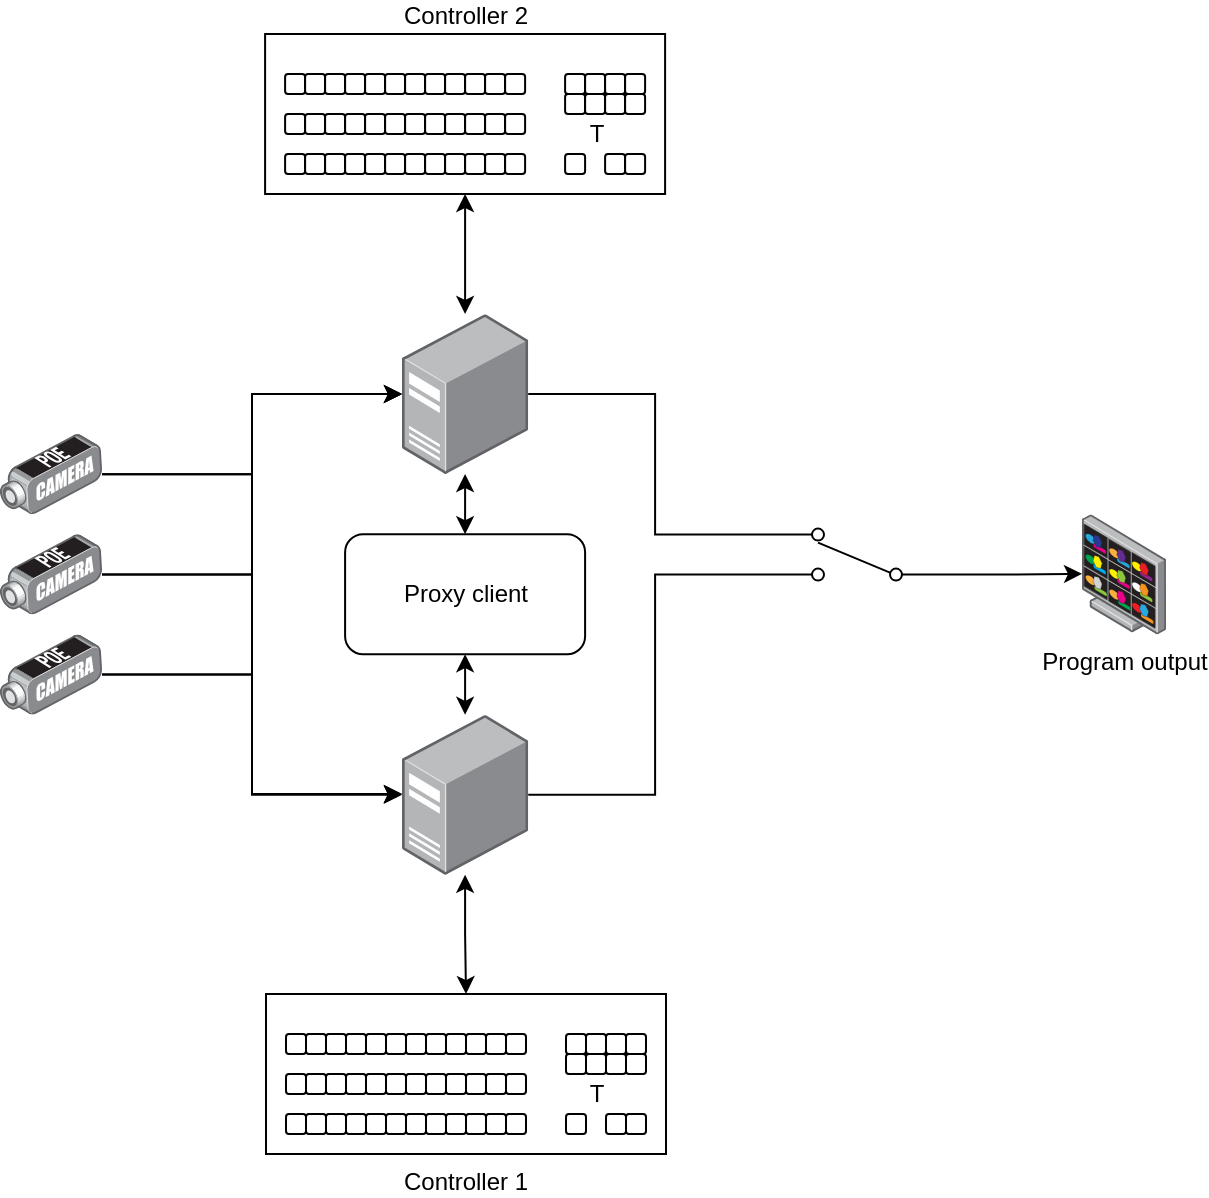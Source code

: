 <mxfile version="14.6.13" type="device"><diagram id="c4Qrb9RCpC5DTx04cs4b" name="Página-1"><mxGraphModel dx="1102" dy="1000" grid="1" gridSize="10" guides="1" tooltips="1" connect="1" arrows="1" fold="1" page="1" pageScale="1" pageWidth="1169" pageHeight="827" math="0" shadow="0"><root><mxCell id="0"/><mxCell id="1" parent="0"/><mxCell id="K6o0F1YbIZSnhEcN8KMu-1" value="Controller 1" style="rounded=0;whiteSpace=wrap;html=1;labelPosition=center;verticalLabelPosition=bottom;align=center;verticalAlign=top;" vertex="1" parent="1"><mxGeometry x="242" y="520" width="200" height="80" as="geometry"/></mxCell><mxCell id="K6o0F1YbIZSnhEcN8KMu-4" value="" style="rounded=1;whiteSpace=wrap;html=1;" vertex="1" parent="1"><mxGeometry x="252" y="580" width="10" height="10" as="geometry"/></mxCell><mxCell id="K6o0F1YbIZSnhEcN8KMu-5" value="" style="rounded=1;whiteSpace=wrap;html=1;" vertex="1" parent="1"><mxGeometry x="262" y="580" width="10" height="10" as="geometry"/></mxCell><mxCell id="K6o0F1YbIZSnhEcN8KMu-6" value="" style="rounded=1;whiteSpace=wrap;html=1;" vertex="1" parent="1"><mxGeometry x="272" y="580" width="10" height="10" as="geometry"/></mxCell><mxCell id="K6o0F1YbIZSnhEcN8KMu-7" value="" style="rounded=1;whiteSpace=wrap;html=1;" vertex="1" parent="1"><mxGeometry x="282" y="580" width="10" height="10" as="geometry"/></mxCell><mxCell id="K6o0F1YbIZSnhEcN8KMu-8" value="" style="rounded=1;whiteSpace=wrap;html=1;" vertex="1" parent="1"><mxGeometry x="292" y="580" width="10" height="10" as="geometry"/></mxCell><mxCell id="K6o0F1YbIZSnhEcN8KMu-9" value="" style="rounded=1;whiteSpace=wrap;html=1;" vertex="1" parent="1"><mxGeometry x="302" y="580" width="10" height="10" as="geometry"/></mxCell><mxCell id="K6o0F1YbIZSnhEcN8KMu-10" value="" style="rounded=1;whiteSpace=wrap;html=1;" vertex="1" parent="1"><mxGeometry x="312" y="580" width="10" height="10" as="geometry"/></mxCell><mxCell id="K6o0F1YbIZSnhEcN8KMu-11" value="" style="rounded=1;whiteSpace=wrap;html=1;" vertex="1" parent="1"><mxGeometry x="322" y="580" width="10" height="10" as="geometry"/></mxCell><mxCell id="K6o0F1YbIZSnhEcN8KMu-12" value="" style="rounded=1;whiteSpace=wrap;html=1;" vertex="1" parent="1"><mxGeometry x="332" y="580" width="10" height="10" as="geometry"/></mxCell><mxCell id="K6o0F1YbIZSnhEcN8KMu-13" value="" style="rounded=1;whiteSpace=wrap;html=1;" vertex="1" parent="1"><mxGeometry x="342" y="580" width="10" height="10" as="geometry"/></mxCell><mxCell id="K6o0F1YbIZSnhEcN8KMu-14" value="" style="rounded=1;whiteSpace=wrap;html=1;" vertex="1" parent="1"><mxGeometry x="352" y="580" width="10" height="10" as="geometry"/></mxCell><mxCell id="K6o0F1YbIZSnhEcN8KMu-15" value="" style="rounded=1;whiteSpace=wrap;html=1;" vertex="1" parent="1"><mxGeometry x="362" y="580" width="10" height="10" as="geometry"/></mxCell><mxCell id="K6o0F1YbIZSnhEcN8KMu-16" value="" style="rounded=1;whiteSpace=wrap;html=1;" vertex="1" parent="1"><mxGeometry x="252" y="560" width="10" height="10" as="geometry"/></mxCell><mxCell id="K6o0F1YbIZSnhEcN8KMu-17" value="" style="rounded=1;whiteSpace=wrap;html=1;" vertex="1" parent="1"><mxGeometry x="262" y="560" width="10" height="10" as="geometry"/></mxCell><mxCell id="K6o0F1YbIZSnhEcN8KMu-18" value="" style="rounded=1;whiteSpace=wrap;html=1;" vertex="1" parent="1"><mxGeometry x="272" y="560" width="10" height="10" as="geometry"/></mxCell><mxCell id="K6o0F1YbIZSnhEcN8KMu-19" value="" style="rounded=1;whiteSpace=wrap;html=1;" vertex="1" parent="1"><mxGeometry x="282" y="560" width="10" height="10" as="geometry"/></mxCell><mxCell id="K6o0F1YbIZSnhEcN8KMu-20" value="" style="rounded=1;whiteSpace=wrap;html=1;" vertex="1" parent="1"><mxGeometry x="292" y="560" width="10" height="10" as="geometry"/></mxCell><mxCell id="K6o0F1YbIZSnhEcN8KMu-21" value="" style="rounded=1;whiteSpace=wrap;html=1;" vertex="1" parent="1"><mxGeometry x="302" y="560" width="10" height="10" as="geometry"/></mxCell><mxCell id="K6o0F1YbIZSnhEcN8KMu-22" value="" style="rounded=1;whiteSpace=wrap;html=1;" vertex="1" parent="1"><mxGeometry x="312" y="560" width="10" height="10" as="geometry"/></mxCell><mxCell id="K6o0F1YbIZSnhEcN8KMu-23" value="" style="rounded=1;whiteSpace=wrap;html=1;" vertex="1" parent="1"><mxGeometry x="322" y="560" width="10" height="10" as="geometry"/></mxCell><mxCell id="K6o0F1YbIZSnhEcN8KMu-24" value="" style="rounded=1;whiteSpace=wrap;html=1;" vertex="1" parent="1"><mxGeometry x="332" y="560" width="10" height="10" as="geometry"/></mxCell><mxCell id="K6o0F1YbIZSnhEcN8KMu-25" value="" style="rounded=1;whiteSpace=wrap;html=1;" vertex="1" parent="1"><mxGeometry x="342" y="560" width="10" height="10" as="geometry"/></mxCell><mxCell id="K6o0F1YbIZSnhEcN8KMu-26" value="" style="rounded=1;whiteSpace=wrap;html=1;" vertex="1" parent="1"><mxGeometry x="352" y="560" width="10" height="10" as="geometry"/></mxCell><mxCell id="K6o0F1YbIZSnhEcN8KMu-27" value="" style="rounded=1;whiteSpace=wrap;html=1;" vertex="1" parent="1"><mxGeometry x="362" y="560" width="10" height="10" as="geometry"/></mxCell><mxCell id="K6o0F1YbIZSnhEcN8KMu-28" value="" style="rounded=1;whiteSpace=wrap;html=1;" vertex="1" parent="1"><mxGeometry x="252" y="540" width="10" height="10" as="geometry"/></mxCell><mxCell id="K6o0F1YbIZSnhEcN8KMu-29" value="" style="rounded=1;whiteSpace=wrap;html=1;" vertex="1" parent="1"><mxGeometry x="262" y="540" width="10" height="10" as="geometry"/></mxCell><mxCell id="K6o0F1YbIZSnhEcN8KMu-30" value="" style="rounded=1;whiteSpace=wrap;html=1;" vertex="1" parent="1"><mxGeometry x="272" y="540" width="10" height="10" as="geometry"/></mxCell><mxCell id="K6o0F1YbIZSnhEcN8KMu-31" value="" style="rounded=1;whiteSpace=wrap;html=1;" vertex="1" parent="1"><mxGeometry x="282" y="540" width="10" height="10" as="geometry"/></mxCell><mxCell id="K6o0F1YbIZSnhEcN8KMu-32" value="" style="rounded=1;whiteSpace=wrap;html=1;" vertex="1" parent="1"><mxGeometry x="292" y="540" width="10" height="10" as="geometry"/></mxCell><mxCell id="K6o0F1YbIZSnhEcN8KMu-33" value="" style="rounded=1;whiteSpace=wrap;html=1;" vertex="1" parent="1"><mxGeometry x="302" y="540" width="10" height="10" as="geometry"/></mxCell><mxCell id="K6o0F1YbIZSnhEcN8KMu-34" value="" style="rounded=1;whiteSpace=wrap;html=1;" vertex="1" parent="1"><mxGeometry x="312" y="540" width="10" height="10" as="geometry"/></mxCell><mxCell id="K6o0F1YbIZSnhEcN8KMu-35" value="" style="rounded=1;whiteSpace=wrap;html=1;" vertex="1" parent="1"><mxGeometry x="322" y="540" width="10" height="10" as="geometry"/></mxCell><mxCell id="K6o0F1YbIZSnhEcN8KMu-36" value="" style="rounded=1;whiteSpace=wrap;html=1;" vertex="1" parent="1"><mxGeometry x="332" y="540" width="10" height="10" as="geometry"/></mxCell><mxCell id="K6o0F1YbIZSnhEcN8KMu-37" value="" style="rounded=1;whiteSpace=wrap;html=1;" vertex="1" parent="1"><mxGeometry x="342" y="540" width="10" height="10" as="geometry"/></mxCell><mxCell id="K6o0F1YbIZSnhEcN8KMu-38" value="" style="rounded=1;whiteSpace=wrap;html=1;" vertex="1" parent="1"><mxGeometry x="352" y="540" width="10" height="10" as="geometry"/></mxCell><mxCell id="K6o0F1YbIZSnhEcN8KMu-39" value="" style="rounded=1;whiteSpace=wrap;html=1;" vertex="1" parent="1"><mxGeometry x="362" y="540" width="10" height="10" as="geometry"/></mxCell><mxCell id="K6o0F1YbIZSnhEcN8KMu-40" value="" style="rounded=1;whiteSpace=wrap;html=1;" vertex="1" parent="1"><mxGeometry x="392" y="550" width="10" height="10" as="geometry"/></mxCell><mxCell id="K6o0F1YbIZSnhEcN8KMu-41" value="" style="rounded=1;whiteSpace=wrap;html=1;" vertex="1" parent="1"><mxGeometry x="402" y="550" width="10" height="10" as="geometry"/></mxCell><mxCell id="K6o0F1YbIZSnhEcN8KMu-42" value="" style="rounded=1;whiteSpace=wrap;html=1;" vertex="1" parent="1"><mxGeometry x="412" y="550" width="10" height="10" as="geometry"/></mxCell><mxCell id="K6o0F1YbIZSnhEcN8KMu-43" value="" style="rounded=1;whiteSpace=wrap;html=1;" vertex="1" parent="1"><mxGeometry x="422" y="550" width="10" height="10" as="geometry"/></mxCell><mxCell id="K6o0F1YbIZSnhEcN8KMu-44" value="" style="rounded=1;whiteSpace=wrap;html=1;" vertex="1" parent="1"><mxGeometry x="392" y="540" width="10" height="10" as="geometry"/></mxCell><mxCell id="K6o0F1YbIZSnhEcN8KMu-45" value="" style="rounded=1;whiteSpace=wrap;html=1;" vertex="1" parent="1"><mxGeometry x="402" y="540" width="10" height="10" as="geometry"/></mxCell><mxCell id="K6o0F1YbIZSnhEcN8KMu-46" value="" style="rounded=1;whiteSpace=wrap;html=1;" vertex="1" parent="1"><mxGeometry x="412" y="540" width="10" height="10" as="geometry"/></mxCell><mxCell id="K6o0F1YbIZSnhEcN8KMu-47" value="" style="rounded=1;whiteSpace=wrap;html=1;" vertex="1" parent="1"><mxGeometry x="422" y="540" width="10" height="10" as="geometry"/></mxCell><mxCell id="K6o0F1YbIZSnhEcN8KMu-48" value="" style="rounded=1;whiteSpace=wrap;html=1;" vertex="1" parent="1"><mxGeometry x="392" y="580" width="10" height="10" as="geometry"/></mxCell><mxCell id="K6o0F1YbIZSnhEcN8KMu-49" value="" style="rounded=1;whiteSpace=wrap;html=1;" vertex="1" parent="1"><mxGeometry x="412" y="580" width="10" height="10" as="geometry"/></mxCell><mxCell id="K6o0F1YbIZSnhEcN8KMu-50" value="T" style="text;html=1;align=center;verticalAlign=middle;resizable=0;points=[];autosize=1;strokeColor=none;" vertex="1" parent="1"><mxGeometry x="397" y="560" width="20" height="20" as="geometry"/></mxCell><mxCell id="K6o0F1YbIZSnhEcN8KMu-51" value="" style="rounded=1;whiteSpace=wrap;html=1;" vertex="1" parent="1"><mxGeometry x="422" y="580" width="10" height="10" as="geometry"/></mxCell><mxCell id="K6o0F1YbIZSnhEcN8KMu-54" style="edgeStyle=orthogonalEdgeStyle;rounded=0;orthogonalLoop=1;jettySize=auto;html=1;entryX=0.5;entryY=0;entryDx=0;entryDy=0;startArrow=classic;startFill=1;" edge="1" parent="1" source="K6o0F1YbIZSnhEcN8KMu-52" target="K6o0F1YbIZSnhEcN8KMu-1"><mxGeometry relative="1" as="geometry"/></mxCell><mxCell id="K6o0F1YbIZSnhEcN8KMu-120" style="edgeStyle=orthogonalEdgeStyle;rounded=0;orthogonalLoop=1;jettySize=auto;html=1;entryX=0.5;entryY=1;entryDx=0;entryDy=0;startArrow=classic;startFill=1;" edge="1" parent="1" source="K6o0F1YbIZSnhEcN8KMu-52" target="K6o0F1YbIZSnhEcN8KMu-119"><mxGeometry relative="1" as="geometry"/></mxCell><mxCell id="K6o0F1YbIZSnhEcN8KMu-132" style="edgeStyle=orthogonalEdgeStyle;rounded=0;orthogonalLoop=1;jettySize=auto;html=1;entryX=1;entryY=0.885;entryDx=0;entryDy=0;entryPerimeter=0;startArrow=none;startFill=0;endArrow=none;endFill=0;" edge="1" parent="1" source="K6o0F1YbIZSnhEcN8KMu-52" target="K6o0F1YbIZSnhEcN8KMu-129"><mxGeometry relative="1" as="geometry"/></mxCell><mxCell id="K6o0F1YbIZSnhEcN8KMu-52" value="" style="points=[];aspect=fixed;html=1;align=center;shadow=0;dashed=0;image;image=img/lib/allied_telesis/computer_and_terminals/Server_Desktop.svg;" vertex="1" parent="1"><mxGeometry x="310" y="380.4" width="63.11" height="80" as="geometry"/></mxCell><mxCell id="K6o0F1YbIZSnhEcN8KMu-124" style="edgeStyle=orthogonalEdgeStyle;rounded=0;orthogonalLoop=1;jettySize=auto;html=1;entryX=0;entryY=0.5;entryDx=0;entryDy=0;entryPerimeter=0;startArrow=none;startFill=0;" edge="1" parent="1" source="K6o0F1YbIZSnhEcN8KMu-58" target="K6o0F1YbIZSnhEcN8KMu-118"><mxGeometry relative="1" as="geometry"/></mxCell><mxCell id="K6o0F1YbIZSnhEcN8KMu-125" style="edgeStyle=orthogonalEdgeStyle;rounded=0;orthogonalLoop=1;jettySize=auto;html=1;entryX=0;entryY=0.495;entryDx=0;entryDy=0;entryPerimeter=0;startArrow=none;startFill=0;" edge="1" parent="1" source="K6o0F1YbIZSnhEcN8KMu-58" target="K6o0F1YbIZSnhEcN8KMu-52"><mxGeometry relative="1" as="geometry"/></mxCell><mxCell id="K6o0F1YbIZSnhEcN8KMu-58" value="" style="points=[];aspect=fixed;html=1;align=center;shadow=0;dashed=0;image;image=img/lib/allied_telesis/security/POE_DVS_Camera.svg;" vertex="1" parent="1"><mxGeometry x="109" y="290.1" width="51" height="40.2" as="geometry"/></mxCell><mxCell id="K6o0F1YbIZSnhEcN8KMu-126" style="edgeStyle=orthogonalEdgeStyle;rounded=0;orthogonalLoop=1;jettySize=auto;html=1;entryX=0;entryY=0.5;entryDx=0;entryDy=0;entryPerimeter=0;startArrow=none;startFill=0;" edge="1" parent="1" source="K6o0F1YbIZSnhEcN8KMu-60" target="K6o0F1YbIZSnhEcN8KMu-118"><mxGeometry relative="1" as="geometry"/></mxCell><mxCell id="K6o0F1YbIZSnhEcN8KMu-127" style="edgeStyle=orthogonalEdgeStyle;rounded=0;orthogonalLoop=1;jettySize=auto;html=1;startArrow=none;startFill=0;" edge="1" parent="1" source="K6o0F1YbIZSnhEcN8KMu-60" target="K6o0F1YbIZSnhEcN8KMu-52"><mxGeometry relative="1" as="geometry"/></mxCell><mxCell id="K6o0F1YbIZSnhEcN8KMu-60" value="" style="points=[];aspect=fixed;html=1;align=center;shadow=0;dashed=0;image;image=img/lib/allied_telesis/security/POE_DVS_Camera.svg;" vertex="1" parent="1"><mxGeometry x="109" y="340.2" width="51" height="40.2" as="geometry"/></mxCell><mxCell id="K6o0F1YbIZSnhEcN8KMu-122" style="edgeStyle=orthogonalEdgeStyle;rounded=0;orthogonalLoop=1;jettySize=auto;html=1;entryX=0;entryY=0.5;entryDx=0;entryDy=0;entryPerimeter=0;startArrow=none;startFill=0;" edge="1" parent="1" source="K6o0F1YbIZSnhEcN8KMu-62" target="K6o0F1YbIZSnhEcN8KMu-118"><mxGeometry relative="1" as="geometry"/></mxCell><mxCell id="K6o0F1YbIZSnhEcN8KMu-123" style="edgeStyle=orthogonalEdgeStyle;rounded=0;orthogonalLoop=1;jettySize=auto;html=1;entryX=0;entryY=0.495;entryDx=0;entryDy=0;entryPerimeter=0;startArrow=none;startFill=0;" edge="1" parent="1" source="K6o0F1YbIZSnhEcN8KMu-62" target="K6o0F1YbIZSnhEcN8KMu-52"><mxGeometry relative="1" as="geometry"/></mxCell><mxCell id="K6o0F1YbIZSnhEcN8KMu-62" value="" style="points=[];aspect=fixed;html=1;align=center;shadow=0;dashed=0;image;image=img/lib/allied_telesis/security/POE_DVS_Camera.svg;" vertex="1" parent="1"><mxGeometry x="109" y="240" width="51" height="40.2" as="geometry"/></mxCell><mxCell id="K6o0F1YbIZSnhEcN8KMu-64" value="Controller 2" style="rounded=0;whiteSpace=wrap;html=1;labelPosition=center;verticalLabelPosition=top;align=center;verticalAlign=bottom;" vertex="1" parent="1"><mxGeometry x="241.55" y="40" width="200" height="80" as="geometry"/></mxCell><mxCell id="K6o0F1YbIZSnhEcN8KMu-65" value="" style="rounded=1;whiteSpace=wrap;html=1;" vertex="1" parent="1"><mxGeometry x="251.55" y="100" width="10" height="10" as="geometry"/></mxCell><mxCell id="K6o0F1YbIZSnhEcN8KMu-66" value="" style="rounded=1;whiteSpace=wrap;html=1;" vertex="1" parent="1"><mxGeometry x="261.55" y="100" width="10" height="10" as="geometry"/></mxCell><mxCell id="K6o0F1YbIZSnhEcN8KMu-67" value="" style="rounded=1;whiteSpace=wrap;html=1;" vertex="1" parent="1"><mxGeometry x="271.55" y="100" width="10" height="10" as="geometry"/></mxCell><mxCell id="K6o0F1YbIZSnhEcN8KMu-68" value="" style="rounded=1;whiteSpace=wrap;html=1;" vertex="1" parent="1"><mxGeometry x="281.55" y="100" width="10" height="10" as="geometry"/></mxCell><mxCell id="K6o0F1YbIZSnhEcN8KMu-69" value="" style="rounded=1;whiteSpace=wrap;html=1;" vertex="1" parent="1"><mxGeometry x="291.55" y="100" width="10" height="10" as="geometry"/></mxCell><mxCell id="K6o0F1YbIZSnhEcN8KMu-70" value="" style="rounded=1;whiteSpace=wrap;html=1;" vertex="1" parent="1"><mxGeometry x="301.55" y="100" width="10" height="10" as="geometry"/></mxCell><mxCell id="K6o0F1YbIZSnhEcN8KMu-71" value="" style="rounded=1;whiteSpace=wrap;html=1;" vertex="1" parent="1"><mxGeometry x="311.55" y="100" width="10" height="10" as="geometry"/></mxCell><mxCell id="K6o0F1YbIZSnhEcN8KMu-72" value="" style="rounded=1;whiteSpace=wrap;html=1;" vertex="1" parent="1"><mxGeometry x="321.55" y="100" width="10" height="10" as="geometry"/></mxCell><mxCell id="K6o0F1YbIZSnhEcN8KMu-73" value="" style="rounded=1;whiteSpace=wrap;html=1;" vertex="1" parent="1"><mxGeometry x="331.55" y="100" width="10" height="10" as="geometry"/></mxCell><mxCell id="K6o0F1YbIZSnhEcN8KMu-74" value="" style="rounded=1;whiteSpace=wrap;html=1;" vertex="1" parent="1"><mxGeometry x="341.55" y="100" width="10" height="10" as="geometry"/></mxCell><mxCell id="K6o0F1YbIZSnhEcN8KMu-75" value="" style="rounded=1;whiteSpace=wrap;html=1;" vertex="1" parent="1"><mxGeometry x="351.55" y="100" width="10" height="10" as="geometry"/></mxCell><mxCell id="K6o0F1YbIZSnhEcN8KMu-76" value="" style="rounded=1;whiteSpace=wrap;html=1;" vertex="1" parent="1"><mxGeometry x="361.55" y="100" width="10" height="10" as="geometry"/></mxCell><mxCell id="K6o0F1YbIZSnhEcN8KMu-77" value="" style="rounded=1;whiteSpace=wrap;html=1;" vertex="1" parent="1"><mxGeometry x="251.55" y="80" width="10" height="10" as="geometry"/></mxCell><mxCell id="K6o0F1YbIZSnhEcN8KMu-78" value="" style="rounded=1;whiteSpace=wrap;html=1;" vertex="1" parent="1"><mxGeometry x="261.55" y="80" width="10" height="10" as="geometry"/></mxCell><mxCell id="K6o0F1YbIZSnhEcN8KMu-79" value="" style="rounded=1;whiteSpace=wrap;html=1;" vertex="1" parent="1"><mxGeometry x="271.55" y="80" width="10" height="10" as="geometry"/></mxCell><mxCell id="K6o0F1YbIZSnhEcN8KMu-80" value="" style="rounded=1;whiteSpace=wrap;html=1;" vertex="1" parent="1"><mxGeometry x="281.55" y="80" width="10" height="10" as="geometry"/></mxCell><mxCell id="K6o0F1YbIZSnhEcN8KMu-81" value="" style="rounded=1;whiteSpace=wrap;html=1;" vertex="1" parent="1"><mxGeometry x="291.55" y="80" width="10" height="10" as="geometry"/></mxCell><mxCell id="K6o0F1YbIZSnhEcN8KMu-82" value="" style="rounded=1;whiteSpace=wrap;html=1;" vertex="1" parent="1"><mxGeometry x="301.55" y="80" width="10" height="10" as="geometry"/></mxCell><mxCell id="K6o0F1YbIZSnhEcN8KMu-83" value="" style="rounded=1;whiteSpace=wrap;html=1;" vertex="1" parent="1"><mxGeometry x="311.55" y="80" width="10" height="10" as="geometry"/></mxCell><mxCell id="K6o0F1YbIZSnhEcN8KMu-84" value="" style="rounded=1;whiteSpace=wrap;html=1;" vertex="1" parent="1"><mxGeometry x="321.55" y="80" width="10" height="10" as="geometry"/></mxCell><mxCell id="K6o0F1YbIZSnhEcN8KMu-85" value="" style="rounded=1;whiteSpace=wrap;html=1;" vertex="1" parent="1"><mxGeometry x="331.55" y="80" width="10" height="10" as="geometry"/></mxCell><mxCell id="K6o0F1YbIZSnhEcN8KMu-86" value="" style="rounded=1;whiteSpace=wrap;html=1;" vertex="1" parent="1"><mxGeometry x="341.55" y="80" width="10" height="10" as="geometry"/></mxCell><mxCell id="K6o0F1YbIZSnhEcN8KMu-87" value="" style="rounded=1;whiteSpace=wrap;html=1;" vertex="1" parent="1"><mxGeometry x="351.55" y="80" width="10" height="10" as="geometry"/></mxCell><mxCell id="K6o0F1YbIZSnhEcN8KMu-88" value="" style="rounded=1;whiteSpace=wrap;html=1;" vertex="1" parent="1"><mxGeometry x="361.55" y="80" width="10" height="10" as="geometry"/></mxCell><mxCell id="K6o0F1YbIZSnhEcN8KMu-89" value="" style="rounded=1;whiteSpace=wrap;html=1;" vertex="1" parent="1"><mxGeometry x="251.55" y="60" width="10" height="10" as="geometry"/></mxCell><mxCell id="K6o0F1YbIZSnhEcN8KMu-90" value="" style="rounded=1;whiteSpace=wrap;html=1;" vertex="1" parent="1"><mxGeometry x="261.55" y="60" width="10" height="10" as="geometry"/></mxCell><mxCell id="K6o0F1YbIZSnhEcN8KMu-91" value="" style="rounded=1;whiteSpace=wrap;html=1;" vertex="1" parent="1"><mxGeometry x="271.55" y="60" width="10" height="10" as="geometry"/></mxCell><mxCell id="K6o0F1YbIZSnhEcN8KMu-92" value="" style="rounded=1;whiteSpace=wrap;html=1;" vertex="1" parent="1"><mxGeometry x="281.55" y="60" width="10" height="10" as="geometry"/></mxCell><mxCell id="K6o0F1YbIZSnhEcN8KMu-93" value="" style="rounded=1;whiteSpace=wrap;html=1;" vertex="1" parent="1"><mxGeometry x="291.55" y="60" width="10" height="10" as="geometry"/></mxCell><mxCell id="K6o0F1YbIZSnhEcN8KMu-94" value="" style="rounded=1;whiteSpace=wrap;html=1;" vertex="1" parent="1"><mxGeometry x="301.55" y="60" width="10" height="10" as="geometry"/></mxCell><mxCell id="K6o0F1YbIZSnhEcN8KMu-95" value="" style="rounded=1;whiteSpace=wrap;html=1;" vertex="1" parent="1"><mxGeometry x="311.55" y="60" width="10" height="10" as="geometry"/></mxCell><mxCell id="K6o0F1YbIZSnhEcN8KMu-96" value="" style="rounded=1;whiteSpace=wrap;html=1;" vertex="1" parent="1"><mxGeometry x="321.55" y="60" width="10" height="10" as="geometry"/></mxCell><mxCell id="K6o0F1YbIZSnhEcN8KMu-97" value="" style="rounded=1;whiteSpace=wrap;html=1;" vertex="1" parent="1"><mxGeometry x="331.55" y="60" width="10" height="10" as="geometry"/></mxCell><mxCell id="K6o0F1YbIZSnhEcN8KMu-98" value="" style="rounded=1;whiteSpace=wrap;html=1;" vertex="1" parent="1"><mxGeometry x="341.55" y="60" width="10" height="10" as="geometry"/></mxCell><mxCell id="K6o0F1YbIZSnhEcN8KMu-99" value="" style="rounded=1;whiteSpace=wrap;html=1;" vertex="1" parent="1"><mxGeometry x="351.55" y="60" width="10" height="10" as="geometry"/></mxCell><mxCell id="K6o0F1YbIZSnhEcN8KMu-100" value="" style="rounded=1;whiteSpace=wrap;html=1;" vertex="1" parent="1"><mxGeometry x="361.55" y="60" width="10" height="10" as="geometry"/></mxCell><mxCell id="K6o0F1YbIZSnhEcN8KMu-101" value="" style="rounded=1;whiteSpace=wrap;html=1;" vertex="1" parent="1"><mxGeometry x="391.55" y="70" width="10" height="10" as="geometry"/></mxCell><mxCell id="K6o0F1YbIZSnhEcN8KMu-102" value="" style="rounded=1;whiteSpace=wrap;html=1;" vertex="1" parent="1"><mxGeometry x="401.55" y="70" width="10" height="10" as="geometry"/></mxCell><mxCell id="K6o0F1YbIZSnhEcN8KMu-103" value="" style="rounded=1;whiteSpace=wrap;html=1;" vertex="1" parent="1"><mxGeometry x="411.55" y="70" width="10" height="10" as="geometry"/></mxCell><mxCell id="K6o0F1YbIZSnhEcN8KMu-104" value="" style="rounded=1;whiteSpace=wrap;html=1;" vertex="1" parent="1"><mxGeometry x="421.55" y="70" width="10" height="10" as="geometry"/></mxCell><mxCell id="K6o0F1YbIZSnhEcN8KMu-105" value="" style="rounded=1;whiteSpace=wrap;html=1;" vertex="1" parent="1"><mxGeometry x="391.55" y="60" width="10" height="10" as="geometry"/></mxCell><mxCell id="K6o0F1YbIZSnhEcN8KMu-106" value="" style="rounded=1;whiteSpace=wrap;html=1;" vertex="1" parent="1"><mxGeometry x="401.55" y="60" width="10" height="10" as="geometry"/></mxCell><mxCell id="K6o0F1YbIZSnhEcN8KMu-107" value="" style="rounded=1;whiteSpace=wrap;html=1;" vertex="1" parent="1"><mxGeometry x="411.55" y="60" width="10" height="10" as="geometry"/></mxCell><mxCell id="K6o0F1YbIZSnhEcN8KMu-108" value="" style="rounded=1;whiteSpace=wrap;html=1;" vertex="1" parent="1"><mxGeometry x="421.55" y="60" width="10" height="10" as="geometry"/></mxCell><mxCell id="K6o0F1YbIZSnhEcN8KMu-109" value="" style="rounded=1;whiteSpace=wrap;html=1;" vertex="1" parent="1"><mxGeometry x="391.55" y="100" width="10" height="10" as="geometry"/></mxCell><mxCell id="K6o0F1YbIZSnhEcN8KMu-110" value="" style="rounded=1;whiteSpace=wrap;html=1;" vertex="1" parent="1"><mxGeometry x="411.55" y="100" width="10" height="10" as="geometry"/></mxCell><mxCell id="K6o0F1YbIZSnhEcN8KMu-111" value="T" style="text;html=1;align=center;verticalAlign=middle;resizable=0;points=[];autosize=1;strokeColor=none;" vertex="1" parent="1"><mxGeometry x="396.55" y="80" width="20" height="20" as="geometry"/></mxCell><mxCell id="K6o0F1YbIZSnhEcN8KMu-112" value="" style="rounded=1;whiteSpace=wrap;html=1;" vertex="1" parent="1"><mxGeometry x="421.55" y="100" width="10" height="10" as="geometry"/></mxCell><mxCell id="K6o0F1YbIZSnhEcN8KMu-114" value="Program output" style="points=[];aspect=fixed;html=1;align=center;shadow=0;dashed=0;image;image=img/lib/allied_telesis/security/DVS_Surveillance_Monitor.svg;" vertex="1" parent="1"><mxGeometry x="650" y="280.2" width="42" height="60" as="geometry"/></mxCell><mxCell id="K6o0F1YbIZSnhEcN8KMu-121" style="edgeStyle=orthogonalEdgeStyle;rounded=0;orthogonalLoop=1;jettySize=auto;html=1;entryX=0.5;entryY=0;entryDx=0;entryDy=0;startArrow=classic;startFill=1;" edge="1" parent="1" source="K6o0F1YbIZSnhEcN8KMu-118" target="K6o0F1YbIZSnhEcN8KMu-119"><mxGeometry relative="1" as="geometry"/></mxCell><mxCell id="K6o0F1YbIZSnhEcN8KMu-128" style="edgeStyle=orthogonalEdgeStyle;rounded=0;orthogonalLoop=1;jettySize=auto;html=1;entryX=0.5;entryY=1;entryDx=0;entryDy=0;startArrow=classic;startFill=1;" edge="1" parent="1" source="K6o0F1YbIZSnhEcN8KMu-118" target="K6o0F1YbIZSnhEcN8KMu-64"><mxGeometry relative="1" as="geometry"/></mxCell><mxCell id="K6o0F1YbIZSnhEcN8KMu-131" style="edgeStyle=orthogonalEdgeStyle;rounded=0;orthogonalLoop=1;jettySize=auto;html=1;entryX=1;entryY=0.115;entryDx=0;entryDy=0;entryPerimeter=0;startArrow=none;startFill=0;endArrow=none;endFill=0;" edge="1" parent="1" source="K6o0F1YbIZSnhEcN8KMu-118" target="K6o0F1YbIZSnhEcN8KMu-129"><mxGeometry relative="1" as="geometry"/></mxCell><mxCell id="K6o0F1YbIZSnhEcN8KMu-118" value="" style="points=[];aspect=fixed;html=1;align=center;shadow=0;dashed=0;image;image=img/lib/allied_telesis/computer_and_terminals/Server_Desktop.svg;" vertex="1" parent="1"><mxGeometry x="309.99" y="180" width="63.11" height="80" as="geometry"/></mxCell><mxCell id="K6o0F1YbIZSnhEcN8KMu-119" value="Proxy client" style="rounded=1;whiteSpace=wrap;html=1;" vertex="1" parent="1"><mxGeometry x="281.55" y="290.1" width="120" height="60" as="geometry"/></mxCell><mxCell id="K6o0F1YbIZSnhEcN8KMu-130" style="edgeStyle=orthogonalEdgeStyle;rounded=0;orthogonalLoop=1;jettySize=auto;html=1;exitX=0;exitY=0.885;exitDx=0;exitDy=0;exitPerimeter=0;entryX=0;entryY=0.495;entryDx=0;entryDy=0;entryPerimeter=0;startArrow=none;startFill=0;" edge="1" parent="1" source="K6o0F1YbIZSnhEcN8KMu-129" target="K6o0F1YbIZSnhEcN8KMu-114"><mxGeometry relative="1" as="geometry"/></mxCell><mxCell id="K6o0F1YbIZSnhEcN8KMu-129" value="" style="pointerEvents=1;verticalLabelPosition=bottom;shadow=0;dashed=0;align=center;html=1;verticalAlign=top;shape=mxgraph.electrical.electro-mechanical.2-way_switch;flipH=1;" vertex="1" parent="1"><mxGeometry x="500" y="287.3" width="75" height="26" as="geometry"/></mxCell></root></mxGraphModel></diagram></mxfile>